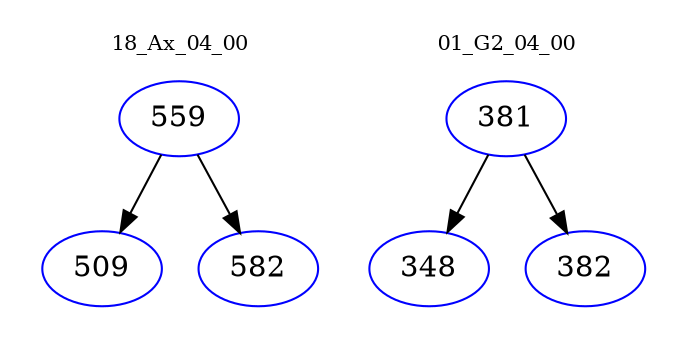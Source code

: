 digraph{
subgraph cluster_0 {
color = white
label = "18_Ax_04_00";
fontsize=10;
T0_559 [label="559", color="blue"]
T0_559 -> T0_509 [color="black"]
T0_509 [label="509", color="blue"]
T0_559 -> T0_582 [color="black"]
T0_582 [label="582", color="blue"]
}
subgraph cluster_1 {
color = white
label = "01_G2_04_00";
fontsize=10;
T1_381 [label="381", color="blue"]
T1_381 -> T1_348 [color="black"]
T1_348 [label="348", color="blue"]
T1_381 -> T1_382 [color="black"]
T1_382 [label="382", color="blue"]
}
}
